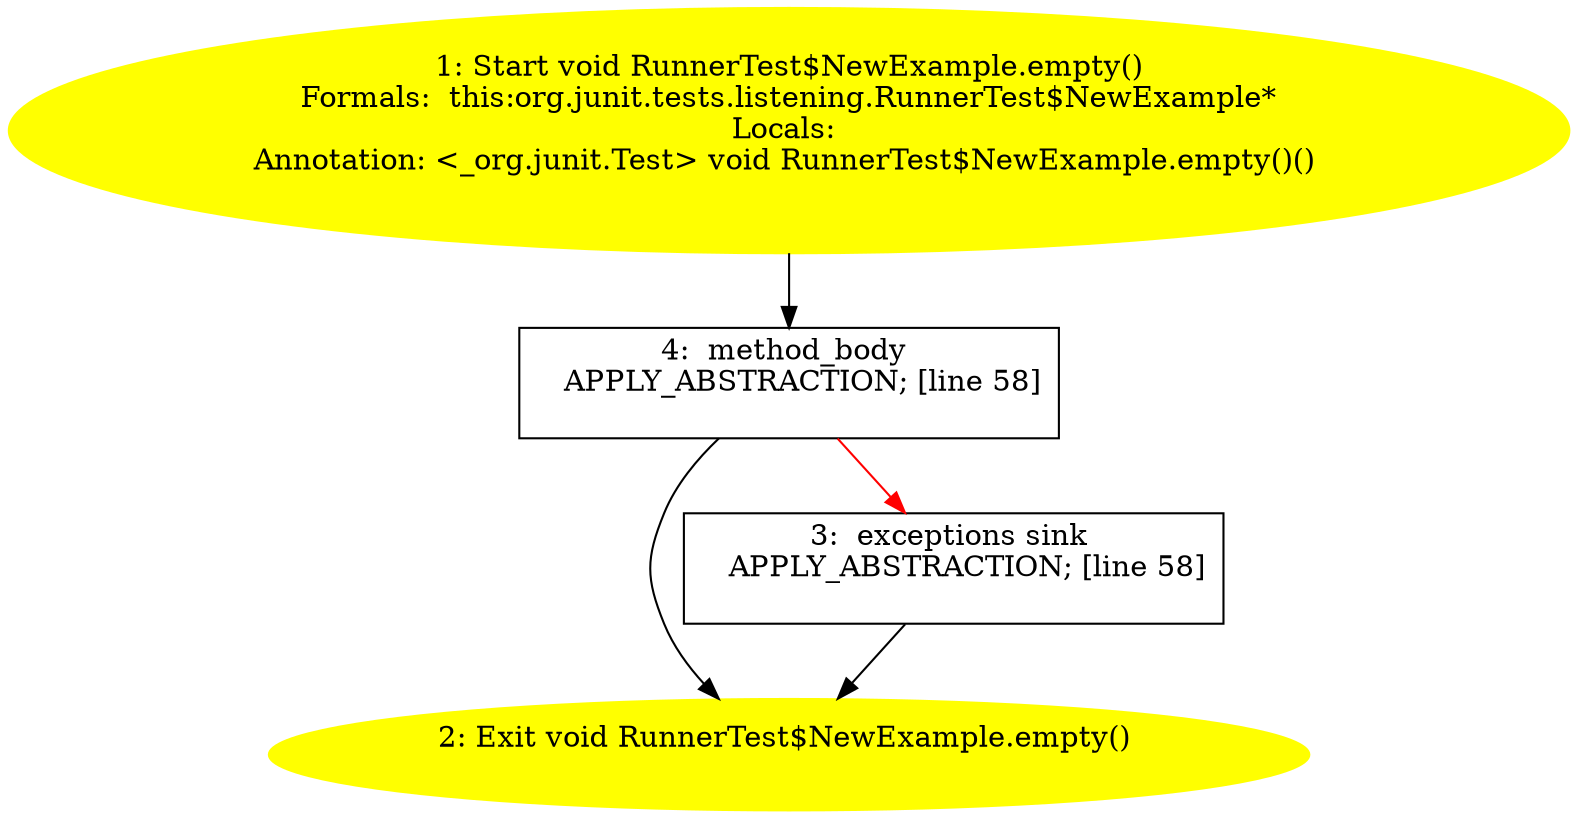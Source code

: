 /* @generated */
digraph cfg {
"org.junit.tests.listening.RunnerTest$NewExample.empty():void.99556c6933c4351f35aac60334b17cf8_1" [label="1: Start void RunnerTest$NewExample.empty()\nFormals:  this:org.junit.tests.listening.RunnerTest$NewExample*\nLocals: \nAnnotation: <_org.junit.Test> void RunnerTest$NewExample.empty()() \n  " color=yellow style=filled]
	

	 "org.junit.tests.listening.RunnerTest$NewExample.empty():void.99556c6933c4351f35aac60334b17cf8_1" -> "org.junit.tests.listening.RunnerTest$NewExample.empty():void.99556c6933c4351f35aac60334b17cf8_4" ;
"org.junit.tests.listening.RunnerTest$NewExample.empty():void.99556c6933c4351f35aac60334b17cf8_2" [label="2: Exit void RunnerTest$NewExample.empty() \n  " color=yellow style=filled]
	

"org.junit.tests.listening.RunnerTest$NewExample.empty():void.99556c6933c4351f35aac60334b17cf8_3" [label="3:  exceptions sink \n   APPLY_ABSTRACTION; [line 58]\n " shape="box"]
	

	 "org.junit.tests.listening.RunnerTest$NewExample.empty():void.99556c6933c4351f35aac60334b17cf8_3" -> "org.junit.tests.listening.RunnerTest$NewExample.empty():void.99556c6933c4351f35aac60334b17cf8_2" ;
"org.junit.tests.listening.RunnerTest$NewExample.empty():void.99556c6933c4351f35aac60334b17cf8_4" [label="4:  method_body \n   APPLY_ABSTRACTION; [line 58]\n " shape="box"]
	

	 "org.junit.tests.listening.RunnerTest$NewExample.empty():void.99556c6933c4351f35aac60334b17cf8_4" -> "org.junit.tests.listening.RunnerTest$NewExample.empty():void.99556c6933c4351f35aac60334b17cf8_2" ;
	 "org.junit.tests.listening.RunnerTest$NewExample.empty():void.99556c6933c4351f35aac60334b17cf8_4" -> "org.junit.tests.listening.RunnerTest$NewExample.empty():void.99556c6933c4351f35aac60334b17cf8_3" [color="red" ];
}
